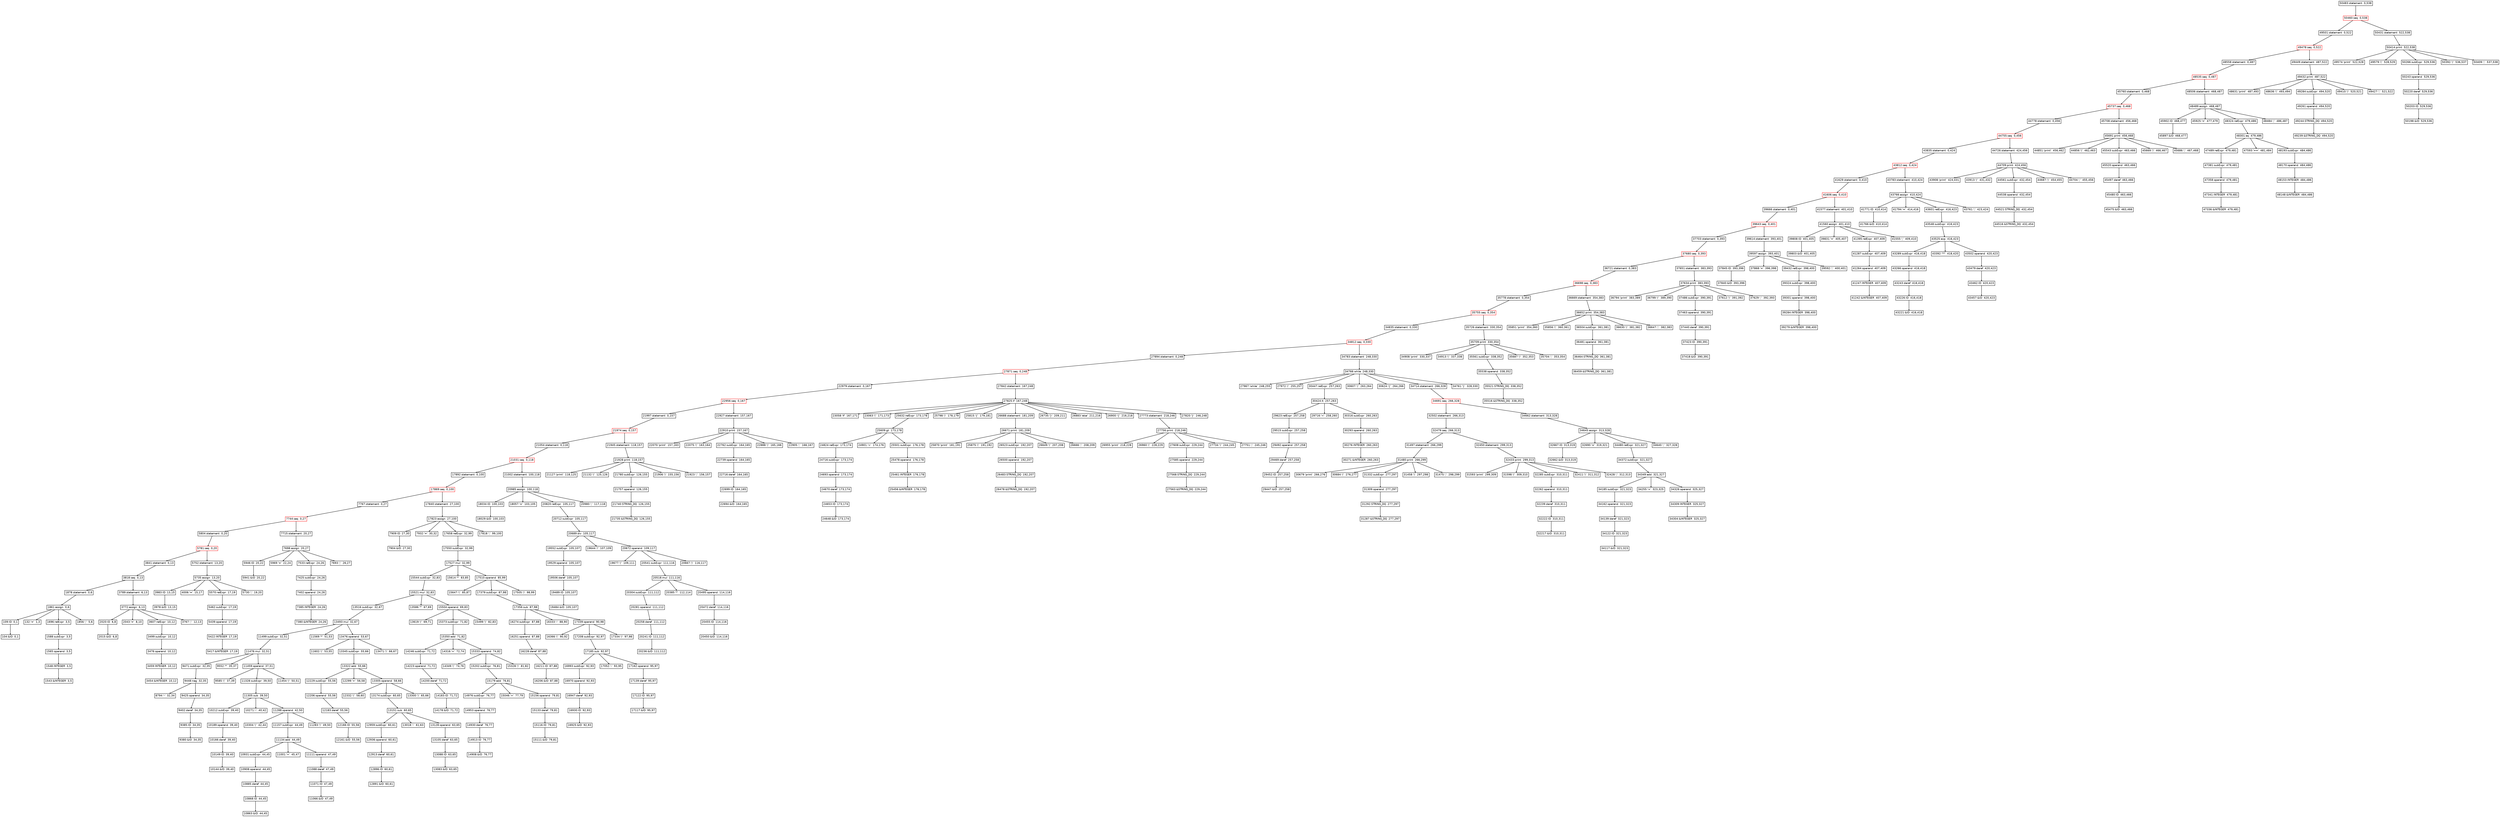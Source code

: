 digraph "Graph from GLL parser"{
graph[ordering=out]
node[fontname=Helvetica fontsize=9 shape=box height=0 width=0 margin=0.04]
edge[arrowsize=0.3]
"50483:statement  0,538"[]
"50483:statement  0,538"->"50460:seq  0,538" []
"50460:seq  0,538"[ color=red]
"50460:seq  0,538"->"49501:statement  0,522" []
"49501:statement  0,522"[]
"49501:statement  0,522"->"49478:seq  0,522" []
"49478:seq  0,522"[ color=red]
"49478:seq  0,522"->"48558:statement  0,487" []
"48558:statement  0,487"[]
"48558:statement  0,487"->"48535:seq  0,487" []
"48535:seq  0,487"[ color=red]
"48535:seq  0,487"->"45760:statement  0,468" []
"45760:statement  0,468"[]
"45760:statement  0,468"->"45737:seq  0,468" []
"45737:seq  0,468"[ color=red]
"45737:seq  0,468"->"44778:statement  0,456" []
"44778:statement  0,456"[]
"44778:statement  0,456"->"44755:seq  0,456" []
"44755:seq  0,456"[ color=red]
"44755:seq  0,456"->"43835:statement  0,424" []
"43835:statement  0,424"[]
"43835:statement  0,424"->"43812:seq  0,424" []
"43812:seq  0,424"[ color=red]
"43812:seq  0,424"->"41629:statement  0,410" []
"41629:statement  0,410"[]
"41629:statement  0,410"->"41606:seq  0,410" []
"41606:seq  0,410"[ color=red]
"41606:seq  0,410"->"39666:statement  0,401" []
"39666:statement  0,401"[]
"39666:statement  0,401"->"39643:seq  0,401" []
"39643:seq  0,401"[ color=red]
"39643:seq  0,401"->"37703:statement  0,393" []
"37703:statement  0,393"[]
"37703:statement  0,393"->"37680:seq  0,393" []
"37680:seq  0,393"[ color=red]
"37680:seq  0,393"->"36721:statement  0,383" []
"36721:statement  0,383"[]
"36721:statement  0,383"->"36698:seq  0,383" []
"36698:seq  0,383"[ color=red]
"36698:seq  0,383"->"35778:statement  0,354" []
"35778:statement  0,354"[]
"35778:statement  0,354"->"35755:seq  0,354" []
"35755:seq  0,354"[ color=red]
"35755:seq  0,354"->"34835:statement  0,330" []
"34835:statement  0,330"[]
"34835:statement  0,330"->"34812:seq  0,330" []
"34812:seq  0,330"[ color=red]
"34812:seq  0,330"->"27894:statement  0,248" []
"27894:statement  0,248"[]
"27894:statement  0,248"->"27871:seq  0,248" []
"27871:seq  0,248"[ color=red]
"27871:seq  0,248"->"22979:statement  0,167" []
"22979:statement  0,167"[]
"22979:statement  0,167"->"22956:seq  0,167" []
"22956:seq  0,167"[ color=red]
"22956:seq  0,167"->"21997:statement  0,157" []
"21997:statement  0,157"[]
"21997:statement  0,157"->"21974:seq  0,157" []
"21974:seq  0,157"[ color=red]
"21974:seq  0,157"->"21054:statement  0,118" []
"21054:statement  0,118"[]
"21054:statement  0,118"->"21031:seq  0,118" []
"21031:seq  0,118"[ color=red]
"21031:seq  0,118"->"17892:statement  0,100" []
"17892:statement  0,100"[]
"17892:statement  0,100"->"17869:seq  0,100" []
"17869:seq  0,100"[ color=red]
"17869:seq  0,100"->"7767:statement  0,27" []
"7767:statement  0,27"[]
"7767:statement  0,27"->"7744:seq  0,27" []
"7744:seq  0,27"[ color=red]
"7744:seq  0,27"->"5804:statement  0,20" []
"5804:statement  0,20"[]
"5804:statement  0,20"->"5781:seq  0,20" []
"5781:seq  0,20"[ color=red]
"5781:seq  0,20"->"3841:statement  0,13" []
"3841:statement  0,13"[]
"3841:statement  0,13"->"3818:seq  0,13" []
"3818:seq  0,13"[]
"3818:seq  0,13"->"1878:statement  0,6" []
"1878:statement  0,6"[]
"1878:statement  0,6"->"1861:assign  0,6" []
"1861:assign  0,6"[]
"1861:assign  0,6"->"109:ID  0,1" []
"109:ID  0,1"[]
"109:ID  0,1"->"104:&ID  0,1" []
"104:&ID  0,1"[]
"1861:assign  0,6"->"132:'='  1,3" []
"132:'='  1,3"[]
"1861:assign  0,6"->"1696:relExpr  3,5" []
"1696:relExpr  3,5"[]
"1696:relExpr  3,5"->"1588:subExpr  3,5" []
"1588:subExpr  3,5"[]
"1588:subExpr  3,5"->"1565:operand  3,5" []
"1565:operand  3,5"[]
"1565:operand  3,5"->"1548:INTEGER  3,5" []
"1548:INTEGER  3,5"[]
"1548:INTEGER  3,5"->"1543:&INTEGER  3,5" []
"1543:&INTEGER  3,5"[]
"1861:assign  0,6"->"1856:';'  5,6" []
"1856:';'  5,6"[]
"3818:seq  0,13"->"3789:statement  6,13" []
"3789:statement  6,13"[]
"3789:statement  6,13"->"3772:assign  6,13" []
"3772:assign  6,13"[]
"3772:assign  6,13"->"2020:ID  6,8" []
"2020:ID  6,8"[]
"2020:ID  6,8"->"2015:&ID  6,8" []
"2015:&ID  6,8"[]
"3772:assign  6,13"->"2043:'='  8,10" []
"2043:'='  8,10"[]
"3772:assign  6,13"->"3607:relExpr  10,12" []
"3607:relExpr  10,12"[]
"3607:relExpr  10,12"->"3499:subExpr  10,12" []
"3499:subExpr  10,12"[]
"3499:subExpr  10,12"->"3476:operand  10,12" []
"3476:operand  10,12"[]
"3476:operand  10,12"->"3459:INTEGER  10,12" []
"3459:INTEGER  10,12"[]
"3459:INTEGER  10,12"->"3454:&INTEGER  10,12" []
"3454:&INTEGER  10,12"[]
"3772:assign  6,13"->"3767:';'  12,13" []
"3767:';'  12,13"[]
"5781:seq  0,20"->"5752:statement  13,20" []
"5752:statement  13,20"[]
"5752:statement  13,20"->"5735:assign  13,20" []
"5735:assign  13,20"[]
"5735:assign  13,20"->"3983:ID  13,15" []
"3983:ID  13,15"[]
"3983:ID  13,15"->"3978:&ID  13,15" []
"3978:&ID  13,15"[]
"5735:assign  13,20"->"4006:'='  15,17" []
"4006:'='  15,17"[]
"5735:assign  13,20"->"5570:relExpr  17,19" []
"5570:relExpr  17,19"[]
"5570:relExpr  17,19"->"5462:subExpr  17,19" []
"5462:subExpr  17,19"[]
"5462:subExpr  17,19"->"5439:operand  17,19" []
"5439:operand  17,19"[]
"5439:operand  17,19"->"5422:INTEGER  17,19" []
"5422:INTEGER  17,19"[]
"5422:INTEGER  17,19"->"5417:&INTEGER  17,19" []
"5417:&INTEGER  17,19"[]
"5735:assign  13,20"->"5730:';'  19,20" []
"5730:';'  19,20"[]
"7744:seq  0,27"->"7715:statement  20,27" []
"7715:statement  20,27"[]
"7715:statement  20,27"->"7698:assign  20,27" []
"7698:assign  20,27"[]
"7698:assign  20,27"->"5946:ID  20,22" []
"5946:ID  20,22"[]
"5946:ID  20,22"->"5941:&ID  20,22" []
"5941:&ID  20,22"[]
"7698:assign  20,27"->"5969:'='  22,24" []
"5969:'='  22,24"[]
"7698:assign  20,27"->"7533:relExpr  24,26" []
"7533:relExpr  24,26"[]
"7533:relExpr  24,26"->"7425:subExpr  24,26" []
"7425:subExpr  24,26"[]
"7425:subExpr  24,26"->"7402:operand  24,26" []
"7402:operand  24,26"[]
"7402:operand  24,26"->"7385:INTEGER  24,26" []
"7385:INTEGER  24,26"[]
"7385:INTEGER  24,26"->"7380:&INTEGER  24,26" []
"7380:&INTEGER  24,26"[]
"7698:assign  20,27"->"7693:';'  26,27" []
"7693:';'  26,27"[]
"17869:seq  0,100"->"17840:statement  27,100" []
"17840:statement  27,100"[]
"17840:statement  27,100"->"17823:assign  27,100" []
"17823:assign  27,100"[]
"17823:assign  27,100"->"7909:ID  27,30" []
"7909:ID  27,30"[]
"7909:ID  27,30"->"7904:&ID  27,30" []
"7904:&ID  27,30"[]
"17823:assign  27,100"->"7932:'='  30,32" []
"7932:'='  30,32"[]
"17823:assign  27,100"->"17658:relExpr  32,99" []
"17658:relExpr  32,99"[]
"17658:relExpr  32,99"->"17550:subExpr  32,99" []
"17550:subExpr  32,99"[]
"17550:subExpr  32,99"->"17527:mul  32,99" []
"17527:mul  32,99"[]
"17527:mul  32,99"->"15544:subExpr  32,83" []
"15544:subExpr  32,83"[]
"15544:subExpr  32,83"->"15521:mul  32,83" []
"15521:mul  32,83"[]
"15521:mul  32,83"->"13516:subExpr  32,67" []
"13516:subExpr  32,67"[]
"13516:subExpr  32,67"->"13493:mul  32,67" []
"13493:mul  32,67"[]
"13493:mul  32,67"->"11499:subExpr  32,51" []
"11499:subExpr  32,51"[]
"11499:subExpr  32,51"->"11476:mul  32,51" []
"11476:mul  32,51"[]
"11476:mul  32,51"->"9471:subExpr  32,35" []
"9471:subExpr  32,35"[]
"9471:subExpr  32,35"->"9448:neg  32,35" []
"9448:neg  32,35"[]
"9448:neg  32,35"->"8794:'-'  32,34" []
"8794:'-'  32,34"[]
"9448:neg  32,35"->"9425:operand  34,35" []
"9425:operand  34,35"[]
"9425:operand  34,35"->"9402:deref  34,35" []
"9402:deref  34,35"[]
"9402:deref  34,35"->"9385:ID  34,35" []
"9385:ID  34,35"[]
"9385:ID  34,35"->"9380:&ID  34,35" []
"9380:&ID  34,35"[]
"11476:mul  32,51"->"9552:'*'  35,37" []
"9552:'*'  35,37"[]
"11476:mul  32,51"->"11459:operand  37,51" []
"11459:operand  37,51"[]
"11459:operand  37,51"->"9585:'('  37,39" []
"9585:'('  37,39"[]
"11459:operand  37,51"->"11328:subExpr  39,50" []
"11328:subExpr  39,50"[]
"11328:subExpr  39,50"->"11305:sub  39,50" []
"11305:sub  39,50"[]
"11305:sub  39,50"->"10212:subExpr  39,40" []
"10212:subExpr  39,40"[]
"10212:subExpr  39,40"->"10189:operand  39,40" []
"10189:operand  39,40"[]
"10189:operand  39,40"->"10166:deref  39,40" []
"10166:deref  39,40"[]
"10166:deref  39,40"->"10149:ID  39,40" []
"10149:ID  39,40"[]
"10149:ID  39,40"->"10144:&ID  39,40" []
"10144:&ID  39,40"[]
"11305:sub  39,50"->"10271:'-'  40,42" []
"10271:'-'  40,42"[]
"11305:sub  39,50"->"11288:operand  42,50" []
"11288:operand  42,50"[]
"11288:operand  42,50"->"10304:'('  42,44" []
"10304:'('  42,44"[]
"11288:operand  42,50"->"11157:subExpr  44,49" []
"11157:subExpr  44,49"[]
"11157:subExpr  44,49"->"11134:add  44,49" []
"11134:add  44,49"[]
"11134:add  44,49"->"10931:subExpr  44,45" []
"10931:subExpr  44,45"[]
"10931:subExpr  44,45"->"10908:operand  44,45" []
"10908:operand  44,45"[]
"10908:operand  44,45"->"10885:deref  44,45" []
"10885:deref  44,45"[]
"10885:deref  44,45"->"10868:ID  44,45" []
"10868:ID  44,45"[]
"10868:ID  44,45"->"10863:&ID  44,45" []
"10863:&ID  44,45"[]
"11134:add  44,49"->"11001:'+'  45,47" []
"11001:'+'  45,47"[]
"11134:add  44,49"->"11111:operand  47,49" []
"11111:operand  47,49"[]
"11111:operand  47,49"->"11088:deref  47,49" []
"11088:deref  47,49"[]
"11088:deref  47,49"->"11071:ID  47,49" []
"11071:ID  47,49"[]
"11071:ID  47,49"->"11066:&ID  47,49" []
"11066:&ID  47,49"[]
"11288:operand  42,50"->"11283:')'  49,50" []
"11283:')'  49,50"[]
"11459:operand  37,51"->"11454:')'  50,51" []
"11454:')'  50,51"[]
"13493:mul  32,67"->"11569:'*'  51,53" []
"11569:'*'  51,53"[]
"13493:mul  32,67"->"13476:operand  53,67" []
"13476:operand  53,67"[]
"13476:operand  53,67"->"11602:'('  53,55" []
"11602:'('  53,55"[]
"13476:operand  53,67"->"13345:subExpr  55,66" []
"13345:subExpr  55,66"[]
"13345:subExpr  55,66"->"13322:add  55,66" []
"13322:add  55,66"[]
"13322:add  55,66"->"12229:subExpr  55,56" []
"12229:subExpr  55,56"[]
"12229:subExpr  55,56"->"12206:operand  55,56" []
"12206:operand  55,56"[]
"12206:operand  55,56"->"12183:deref  55,56" []
"12183:deref  55,56"[]
"12183:deref  55,56"->"12166:ID  55,56" []
"12166:ID  55,56"[]
"12166:ID  55,56"->"12161:&ID  55,56" []
"12161:&ID  55,56"[]
"13322:add  55,66"->"12299:'+'  56,58" []
"12299:'+'  56,58"[]
"13322:add  55,66"->"13305:operand  58,66" []
"13305:operand  58,66"[]
"13305:operand  58,66"->"12332:'('  58,60" []
"12332:'('  58,60"[]
"13305:operand  58,66"->"13174:subExpr  60,65" []
"13174:subExpr  60,65"[]
"13174:subExpr  60,65"->"13151:sub  60,65" []
"13151:sub  60,65"[]
"13151:sub  60,65"->"12959:subExpr  60,61" []
"12959:subExpr  60,61"[]
"12959:subExpr  60,61"->"12936:operand  60,61" []
"12936:operand  60,61"[]
"12936:operand  60,61"->"12913:deref  60,61" []
"12913:deref  60,61"[]
"12913:deref  60,61"->"12896:ID  60,61" []
"12896:ID  60,61"[]
"12896:ID  60,61"->"12891:&ID  60,61" []
"12891:&ID  60,61"[]
"13151:sub  60,65"->"13018:'-'  61,63" []
"13018:'-'  61,63"[]
"13151:sub  60,65"->"13128:operand  63,65" []
"13128:operand  63,65"[]
"13128:operand  63,65"->"13105:deref  63,65" []
"13105:deref  63,65"[]
"13105:deref  63,65"->"13088:ID  63,65" []
"13088:ID  63,65"[]
"13088:ID  63,65"->"13083:&ID  63,65" []
"13083:&ID  63,65"[]
"13305:operand  58,66"->"13300:')'  65,66" []
"13300:')'  65,66"[]
"13476:operand  53,67"->"13471:')'  66,67" []
"13471:')'  66,67"[]
"15521:mul  32,83"->"13586:'*'  67,69" []
"13586:'*'  67,69"[]
"15521:mul  32,83"->"15504:operand  69,83" []
"15504:operand  69,83"[]
"15504:operand  69,83"->"13619:'('  69,71" []
"13619:'('  69,71"[]
"15504:operand  69,83"->"15373:subExpr  71,82" []
"15373:subExpr  71,82"[]
"15373:subExpr  71,82"->"15350:add  71,82" []
"15350:add  71,82"[]
"15350:add  71,82"->"14246:subExpr  71,72" []
"14246:subExpr  71,72"[]
"14246:subExpr  71,72"->"14223:operand  71,72" []
"14223:operand  71,72"[]
"14223:operand  71,72"->"14200:deref  71,72" []
"14200:deref  71,72"[]
"14200:deref  71,72"->"14183:ID  71,72" []
"14183:ID  71,72"[]
"14183:ID  71,72"->"14178:&ID  71,72" []
"14178:&ID  71,72"[]
"15350:add  71,82"->"14316:'+'  72,74" []
"14316:'+'  72,74"[]
"15350:add  71,82"->"15333:operand  74,82" []
"15333:operand  74,82"[]
"15333:operand  74,82"->"14349:'('  74,76" []
"14349:'('  74,76"[]
"15333:operand  74,82"->"15202:subExpr  76,81" []
"15202:subExpr  76,81"[]
"15202:subExpr  76,81"->"15179:add  76,81" []
"15179:add  76,81"[]
"15179:add  76,81"->"14976:subExpr  76,77" []
"14976:subExpr  76,77"[]
"14976:subExpr  76,77"->"14953:operand  76,77" []
"14953:operand  76,77"[]
"14953:operand  76,77"->"14930:deref  76,77" []
"14930:deref  76,77"[]
"14930:deref  76,77"->"14913:ID  76,77" []
"14913:ID  76,77"[]
"14913:ID  76,77"->"14908:&ID  76,77" []
"14908:&ID  76,77"[]
"15179:add  76,81"->"15046:'+'  77,79" []
"15046:'+'  77,79"[]
"15179:add  76,81"->"15156:operand  79,81" []
"15156:operand  79,81"[]
"15156:operand  79,81"->"15133:deref  79,81" []
"15133:deref  79,81"[]
"15133:deref  79,81"->"15116:ID  79,81" []
"15116:ID  79,81"[]
"15116:ID  79,81"->"15111:&ID  79,81" []
"15111:&ID  79,81"[]
"15333:operand  74,82"->"15328:')'  81,82" []
"15328:')'  81,82"[]
"15504:operand  69,83"->"15499:')'  82,83" []
"15499:')'  82,83"[]
"17527:mul  32,99"->"15614:'*'  83,85" []
"15614:'*'  83,85"[]
"17527:mul  32,99"->"17510:operand  85,99" []
"17510:operand  85,99"[]
"17510:operand  85,99"->"15647:'('  85,87" []
"15647:'('  85,87"[]
"17510:operand  85,99"->"17379:subExpr  87,98" []
"17379:subExpr  87,98"[]
"17379:subExpr  87,98"->"17356:sub  87,98" []
"17356:sub  87,98"[]
"17356:sub  87,98"->"16274:subExpr  87,88" []
"16274:subExpr  87,88"[]
"16274:subExpr  87,88"->"16251:operand  87,88" []
"16251:operand  87,88"[]
"16251:operand  87,88"->"16228:deref  87,88" []
"16228:deref  87,88"[]
"16228:deref  87,88"->"16211:ID  87,88" []
"16211:ID  87,88"[]
"16211:ID  87,88"->"16206:&ID  87,88" []
"16206:&ID  87,88"[]
"17356:sub  87,98"->"16333:'-'  88,90" []
"16333:'-'  88,90"[]
"17356:sub  87,98"->"17339:operand  90,98" []
"17339:operand  90,98"[]
"17339:operand  90,98"->"16366:'('  90,92" []
"16366:'('  90,92"[]
"17339:operand  90,98"->"17208:subExpr  92,97" []
"17208:subExpr  92,97"[]
"17208:subExpr  92,97"->"17185:sub  92,97" []
"17185:sub  92,97"[]
"17185:sub  92,97"->"16993:subExpr  92,93" []
"16993:subExpr  92,93"[]
"16993:subExpr  92,93"->"16970:operand  92,93" []
"16970:operand  92,93"[]
"16970:operand  92,93"->"16947:deref  92,93" []
"16947:deref  92,93"[]
"16947:deref  92,93"->"16930:ID  92,93" []
"16930:ID  92,93"[]
"16930:ID  92,93"->"16925:&ID  92,93" []
"16925:&ID  92,93"[]
"17185:sub  92,97"->"17052:'-'  93,95" []
"17052:'-'  93,95"[]
"17185:sub  92,97"->"17162:operand  95,97" []
"17162:operand  95,97"[]
"17162:operand  95,97"->"17139:deref  95,97" []
"17139:deref  95,97"[]
"17139:deref  95,97"->"17122:ID  95,97" []
"17122:ID  95,97"[]
"17122:ID  95,97"->"17117:&ID  95,97" []
"17117:&ID  95,97"[]
"17339:operand  90,98"->"17334:')'  97,98" []
"17334:')'  97,98"[]
"17510:operand  85,99"->"17505:')'  98,99" []
"17505:')'  98,99"[]
"17823:assign  27,100"->"17818:';'  99,100" []
"17818:';'  99,100"[]
"21031:seq  0,118"->"21002:statement  100,118" []
"21002:statement  100,118"[]
"21002:statement  100,118"->"20985:assign  100,118" []
"20985:assign  100,118"[]
"20985:assign  100,118"->"18034:ID  100,103" []
"18034:ID  100,103"[]
"18034:ID  100,103"->"18029:&ID  100,103" []
"18029:&ID  100,103"[]
"20985:assign  100,118"->"18057:'='  103,105" []
"18057:'='  103,105"[]
"20985:assign  100,118"->"20820:relExpr  105,117" []
"20820:relExpr  105,117"[]
"20820:relExpr  105,117"->"20712:subExpr  105,117" []
"20712:subExpr  105,117"[]
"20712:subExpr  105,117"->"20689:div  105,117" []
"20689:div  105,117"[]
"20689:div  105,117"->"19552:subExpr  105,107" []
"19552:subExpr  105,107"[]
"19552:subExpr  105,107"->"19529:operand  105,107" []
"19529:operand  105,107"[]
"19529:operand  105,107"->"19506:deref  105,107" []
"19506:deref  105,107"[]
"19506:deref  105,107"->"19489:ID  105,107" []
"19489:ID  105,107"[]
"19489:ID  105,107"->"19484:&ID  105,107" []
"19484:&ID  105,107"[]
"20689:div  105,117"->"19644:'/'  107,109" []
"19644:'/'  107,109"[]
"20689:div  105,117"->"20672:operand  109,117" []
"20672:operand  109,117"[]
"20672:operand  109,117"->"19677:'('  109,111" []
"19677:'('  109,111"[]
"20672:operand  109,117"->"20541:subExpr  111,116" []
"20541:subExpr  111,116"[]
"20541:subExpr  111,116"->"20518:mul  111,116" []
"20518:mul  111,116"[]
"20518:mul  111,116"->"20304:subExpr  111,112" []
"20304:subExpr  111,112"[]
"20304:subExpr  111,112"->"20281:operand  111,112" []
"20281:operand  111,112"[]
"20281:operand  111,112"->"20258:deref  111,112" []
"20258:deref  111,112"[]
"20258:deref  111,112"->"20241:ID  111,112" []
"20241:ID  111,112"[]
"20241:ID  111,112"->"20236:&ID  111,112" []
"20236:&ID  111,112"[]
"20518:mul  111,116"->"20385:'*'  112,114" []
"20385:'*'  112,114"[]
"20518:mul  111,116"->"20495:operand  114,116" []
"20495:operand  114,116"[]
"20495:operand  114,116"->"20472:deref  114,116" []
"20472:deref  114,116"[]
"20472:deref  114,116"->"20455:ID  114,116" []
"20455:ID  114,116"[]
"20455:ID  114,116"->"20450:&ID  114,116" []
"20450:&ID  114,116"[]
"20672:operand  109,117"->"20667:')'  116,117" []
"20667:')'  116,117"[]
"20985:assign  100,118"->"20980:';'  117,118" []
"20980:';'  117,118"[]
"21974:seq  0,157"->"21945:statement  118,157" []
"21945:statement  118,157"[]
"21945:statement  118,157"->"21928:print  118,157" []
"21928:print  118,157"[]
"21928:print  118,157"->"21127:'print'  118,125" []
"21127:'print'  118,125"[]
"21928:print  118,157"->"21132:'('  125,126" []
"21132:'('  125,126"[]
"21928:print  118,157"->"21780:subExpr  126,155" []
"21780:subExpr  126,155"[]
"21780:subExpr  126,155"->"21757:operand  126,155" []
"21757:operand  126,155"[]
"21757:operand  126,155"->"21740:STRING_DQ  126,155" []
"21740:STRING_DQ  126,155"[]
"21740:STRING_DQ  126,155"->"21735:&STRING_DQ  126,155" []
"21735:&STRING_DQ  126,155"[]
"21928:print  118,157"->"21906:')'  155,156" []
"21906:')'  155,156"[]
"21928:print  118,157"->"21923:';'  156,157" []
"21923:';'  156,157"[]
"22956:seq  0,167"->"22927:statement  157,167" []
"22927:statement  157,167"[]
"22927:statement  157,167"->"22910:print  157,167" []
"22910:print  157,167"[]
"22910:print  157,167"->"22070:'print'  157,163" []
"22070:'print'  157,163"[]
"22910:print  157,167"->"22075:'('  163,164" []
"22075:'('  163,164"[]
"22910:print  157,167"->"22762:subExpr  164,165" []
"22762:subExpr  164,165"[]
"22762:subExpr  164,165"->"22739:operand  164,165" []
"22739:operand  164,165"[]
"22739:operand  164,165"->"22716:deref  164,165" []
"22716:deref  164,165"[]
"22716:deref  164,165"->"22699:ID  164,165" []
"22699:ID  164,165"[]
"22699:ID  164,165"->"22694:&ID  164,165" []
"22694:&ID  164,165"[]
"22910:print  157,167"->"22888:')'  165,166" []
"22888:')'  165,166"[]
"22910:print  157,167"->"22905:';'  166,167" []
"22905:';'  166,167"[]
"27871:seq  0,248"->"27842:statement  167,248" []
"27842:statement  167,248"[]
"27842:statement  167,248"->"27825:if  167,248" []
"27825:if  167,248"[]
"27825:if  167,248"->"23058:'if'  167,171" []
"23058:'if'  167,171"[]
"27825:if  167,248"->"23063:'('  171,173" []
"23063:'('  171,173"[]
"27825:if  167,248"->"25632:relExpr  173,178" []
"25632:relExpr  173,178"[]
"25632:relExpr  173,178"->"25609:gt  173,178" []
"25609:gt  173,178"[]
"25609:gt  173,178"->"24824:relExpr  173,174" []
"24824:relExpr  173,174"[]
"24824:relExpr  173,174"->"24716:subExpr  173,174" []
"24716:subExpr  173,174"[]
"24716:subExpr  173,174"->"24693:operand  173,174" []
"24693:operand  173,174"[]
"24693:operand  173,174"->"24670:deref  173,174" []
"24670:deref  173,174"[]
"24670:deref  173,174"->"24653:ID  173,174" []
"24653:ID  173,174"[]
"24653:ID  173,174"->"24648:&ID  173,174" []
"24648:&ID  173,174"[]
"25609:gt  173,178"->"24901:'>'  174,176" []
"24901:'>'  174,176"[]
"25609:gt  173,178"->"25501:subExpr  176,178" []
"25501:subExpr  176,178"[]
"25501:subExpr  176,178"->"25478:operand  176,178" []
"25478:operand  176,178"[]
"25478:operand  176,178"->"25461:INTEGER  176,178" []
"25461:INTEGER  176,178"[]
"25461:INTEGER  176,178"->"25456:&INTEGER  176,178" []
"25456:&INTEGER  176,178"[]
"27825:if  167,248"->"25798:')'  178,179" []
"25798:')'  178,179"[]
"27825:if  167,248"->"25815:'{'  179,181" []
"25815:'{'  179,181"[]
"27825:if  167,248"->"26688:statement  181,209" []
"26688:statement  181,209"[]
"26688:statement  181,209"->"26671:print  181,209" []
"26671:print  181,209"[]
"26671:print  181,209"->"25870:'print'  181,191" []
"25870:'print'  181,191"[]
"26671:print  181,209"->"25875:'('  191,192" []
"25875:'('  191,192"[]
"26671:print  181,209"->"26523:subExpr  192,207" []
"26523:subExpr  192,207"[]
"26523:subExpr  192,207"->"26500:operand  192,207" []
"26500:operand  192,207"[]
"26500:operand  192,207"->"26483:STRING_DQ  192,207" []
"26483:STRING_DQ  192,207"[]
"26483:STRING_DQ  192,207"->"26478:&STRING_DQ  192,207" []
"26478:&STRING_DQ  192,207"[]
"26671:print  181,209"->"26649:')'  207,208" []
"26649:')'  207,208"[]
"26671:print  181,209"->"26666:';'  208,209" []
"26666:';'  208,209"[]
"27825:if  167,248"->"26735:'}'  209,211" []
"26735:'}'  209,211"[]
"27825:if  167,248"->"26883:'else'  211,216" []
"26883:'else'  211,216"[]
"27825:if  167,248"->"26900:'{'  216,218" []
"26900:'{'  216,218"[]
"27825:if  167,248"->"27773:statement  218,246" []
"27773:statement  218,246"[]
"27773:statement  218,246"->"27756:print  218,246" []
"27756:print  218,246"[]
"27756:print  218,246"->"26955:'print'  218,228" []
"26955:'print'  218,228"[]
"27756:print  218,246"->"26960:'('  228,229" []
"26960:'('  228,229"[]
"27756:print  218,246"->"27608:subExpr  229,244" []
"27608:subExpr  229,244"[]
"27608:subExpr  229,244"->"27585:operand  229,244" []
"27585:operand  229,244"[]
"27585:operand  229,244"->"27568:STRING_DQ  229,244" []
"27568:STRING_DQ  229,244"[]
"27568:STRING_DQ  229,244"->"27563:&STRING_DQ  229,244" []
"27563:&STRING_DQ  229,244"[]
"27756:print  218,246"->"27734:')'  244,245" []
"27734:')'  244,245"[]
"27756:print  218,246"->"27751:';'  245,246" []
"27751:';'  245,246"[]
"27825:if  167,248"->"27820:'}'  246,248" []
"27820:'}'  246,248"[]
"34812:seq  0,330"->"34783:statement  248,330" []
"34783:statement  248,330"[]
"34783:statement  248,330"->"34766:while  248,330" []
"34766:while  248,330"[]
"34766:while  248,330"->"27967:'while'  248,255" []
"27967:'while'  248,255"[]
"34766:while  248,330"->"27972:'('  255,257" []
"27972:'('  255,257"[]
"34766:while  248,330"->"30447:relExpr  257,263" []
"30447:relExpr  257,263"[]
"30447:relExpr  257,263"->"30424:lt  257,263" []
"30424:lt  257,263"[]
"30424:lt  257,263"->"29623:relExpr  257,258" []
"29623:relExpr  257,258"[]
"29623:relExpr  257,258"->"29515:subExpr  257,258" []
"29515:subExpr  257,258"[]
"29515:subExpr  257,258"->"29492:operand  257,258" []
"29492:operand  257,258"[]
"29492:operand  257,258"->"29469:deref  257,258" []
"29469:deref  257,258"[]
"29469:deref  257,258"->"29452:ID  257,258" []
"29452:ID  257,258"[]
"29452:ID  257,258"->"29447:&ID  257,258" []
"29447:&ID  257,258"[]
"30424:lt  257,263"->"29716:'<'  258,260" []
"29716:'<'  258,260"[]
"30424:lt  257,263"->"30316:subExpr  260,263" []
"30316:subExpr  260,263"[]
"30316:subExpr  260,263"->"30293:operand  260,263" []
"30293:operand  260,263"[]
"30293:operand  260,263"->"30276:INTEGER  260,263" []
"30276:INTEGER  260,263"[]
"30276:INTEGER  260,263"->"30271:&INTEGER  260,263" []
"30271:&INTEGER  260,263"[]
"34766:while  248,330"->"30607:')'  263,264" []
"30607:')'  263,264"[]
"34766:while  248,330"->"30624:'{'  264,266" []
"30624:'{'  264,266"[]
"34766:while  248,330"->"34714:statement  266,328" []
"34714:statement  266,328"[]
"34714:statement  266,328"->"34691:seq  266,328" []
"34691:seq  266,328"[ color=red]
"34691:seq  266,328"->"32502:statement  266,313" []
"32502:statement  266,313"[]
"32502:statement  266,313"->"32479:seq  266,313" []
"32479:seq  266,313"[]
"32479:seq  266,313"->"31497:statement  266,299" []
"31497:statement  266,299"[]
"31497:statement  266,299"->"31480:print  266,299" []
"31480:print  266,299"[]
"31480:print  266,299"->"30679:'print'  266,276" []
"30679:'print'  266,276"[]
"31480:print  266,299"->"30684:'('  276,277" []
"30684:'('  276,277"[]
"31480:print  266,299"->"31332:subExpr  277,297" []
"31332:subExpr  277,297"[]
"31332:subExpr  277,297"->"31309:operand  277,297" []
"31309:operand  277,297"[]
"31309:operand  277,297"->"31292:STRING_DQ  277,297" []
"31292:STRING_DQ  277,297"[]
"31292:STRING_DQ  277,297"->"31287:&STRING_DQ  277,297" []
"31287:&STRING_DQ  277,297"[]
"31480:print  266,299"->"31458:')'  297,298" []
"31458:')'  297,298"[]
"31480:print  266,299"->"31475:';'  298,299" []
"31475:';'  298,299"[]
"32479:seq  266,313"->"32450:statement  299,313" []
"32450:statement  299,313"[]
"32450:statement  299,313"->"32433:print  299,313" []
"32433:print  299,313"[]
"32433:print  299,313"->"31593:'print'  299,309" []
"31593:'print'  299,309"[]
"32433:print  299,313"->"31598:'('  309,310" []
"31598:'('  309,310"[]
"32433:print  299,313"->"32285:subExpr  310,311" []
"32285:subExpr  310,311"[]
"32285:subExpr  310,311"->"32262:operand  310,311" []
"32262:operand  310,311"[]
"32262:operand  310,311"->"32239:deref  310,311" []
"32239:deref  310,311"[]
"32239:deref  310,311"->"32222:ID  310,311" []
"32222:ID  310,311"[]
"32222:ID  310,311"->"32217:&ID  310,311" []
"32217:&ID  310,311"[]
"32433:print  299,313"->"32411:')'  311,312" []
"32411:')'  311,312"[]
"32433:print  299,313"->"32428:';'  312,313" []
"32428:';'  312,313"[]
"34691:seq  266,328"->"34662:statement  313,328" []
"34662:statement  313,328"[]
"34662:statement  313,328"->"34645:assign  313,328" []
"34645:assign  313,328"[]
"34645:assign  313,328"->"32667:ID  313,319" []
"32667:ID  313,319"[]
"32667:ID  313,319"->"32662:&ID  313,319" []
"32662:&ID  313,319"[]
"34645:assign  313,328"->"32690:'='  319,321" []
"32690:'='  319,321"[]
"34645:assign  313,328"->"34480:relExpr  321,327" []
"34480:relExpr  321,327"[]
"34480:relExpr  321,327"->"34372:subExpr  321,327" []
"34372:subExpr  321,327"[]
"34372:subExpr  321,327"->"34349:add  321,327" []
"34349:add  321,327"[]
"34349:add  321,327"->"34185:subExpr  321,323" []
"34185:subExpr  321,323"[]
"34185:subExpr  321,323"->"34162:operand  321,323" []
"34162:operand  321,323"[]
"34162:operand  321,323"->"34139:deref  321,323" []
"34139:deref  321,323"[]
"34139:deref  321,323"->"34122:ID  321,323" []
"34122:ID  321,323"[]
"34122:ID  321,323"->"34117:&ID  321,323" []
"34117:&ID  321,323"[]
"34349:add  321,327"->"34255:'+'  323,325" []
"34255:'+'  323,325"[]
"34349:add  321,327"->"34326:operand  325,327" []
"34326:operand  325,327"[]
"34326:operand  325,327"->"34309:INTEGER  325,327" []
"34309:INTEGER  325,327"[]
"34309:INTEGER  325,327"->"34304:&INTEGER  325,327" []
"34304:&INTEGER  325,327"[]
"34645:assign  313,328"->"34640:';'  327,328" []
"34640:';'  327,328"[]
"34766:while  248,330"->"34761:'}'  328,330" []
"34761:'}'  328,330"[]
"35755:seq  0,354"->"35726:statement  330,354" []
"35726:statement  330,354"[]
"35726:statement  330,354"->"35709:print  330,354" []
"35709:print  330,354"[]
"35709:print  330,354"->"34908:'print'  330,337" []
"34908:'print'  330,337"[]
"35709:print  330,354"->"34913:'('  337,338" []
"34913:'('  337,338"[]
"35709:print  330,354"->"35561:subExpr  338,352" []
"35561:subExpr  338,352"[]
"35561:subExpr  338,352"->"35538:operand  338,352" []
"35538:operand  338,352"[]
"35538:operand  338,352"->"35521:STRING_DQ  338,352" []
"35521:STRING_DQ  338,352"[]
"35521:STRING_DQ  338,352"->"35516:&STRING_DQ  338,352" []
"35516:&STRING_DQ  338,352"[]
"35709:print  330,354"->"35687:')'  352,353" []
"35687:')'  352,353"[]
"35709:print  330,354"->"35704:';'  353,354" []
"35704:';'  353,354"[]
"36698:seq  0,383"->"36669:statement  354,383" []
"36669:statement  354,383"[]
"36669:statement  354,383"->"36652:print  354,383" []
"36652:print  354,383"[]
"36652:print  354,383"->"35851:'print'  354,360" []
"35851:'print'  354,360"[]
"36652:print  354,383"->"35856:'('  360,361" []
"35856:'('  360,361"[]
"36652:print  354,383"->"36504:subExpr  361,381" []
"36504:subExpr  361,381"[]
"36504:subExpr  361,381"->"36481:operand  361,381" []
"36481:operand  361,381"[]
"36481:operand  361,381"->"36464:STRING_DQ  361,381" []
"36464:STRING_DQ  361,381"[]
"36464:STRING_DQ  361,381"->"36459:&STRING_DQ  361,381" []
"36459:&STRING_DQ  361,381"[]
"36652:print  354,383"->"36630:')'  381,382" []
"36630:')'  381,382"[]
"36652:print  354,383"->"36647:';'  382,383" []
"36647:';'  382,383"[]
"37680:seq  0,393"->"37651:statement  383,393" []
"37651:statement  383,393"[]
"37651:statement  383,393"->"37634:print  383,393" []
"37634:print  383,393"[]
"37634:print  383,393"->"36794:'print'  383,389" []
"36794:'print'  383,389"[]
"37634:print  383,393"->"36799:'('  389,390" []
"36799:'('  389,390"[]
"37634:print  383,393"->"37486:subExpr  390,391" []
"37486:subExpr  390,391"[]
"37486:subExpr  390,391"->"37463:operand  390,391" []
"37463:operand  390,391"[]
"37463:operand  390,391"->"37440:deref  390,391" []
"37440:deref  390,391"[]
"37440:deref  390,391"->"37423:ID  390,391" []
"37423:ID  390,391"[]
"37423:ID  390,391"->"37418:&ID  390,391" []
"37418:&ID  390,391"[]
"37634:print  383,393"->"37612:')'  391,392" []
"37612:')'  391,392"[]
"37634:print  383,393"->"37629:';'  392,393" []
"37629:';'  392,393"[]
"39643:seq  0,401"->"39614:statement  393,401" []
"39614:statement  393,401"[]
"39614:statement  393,401"->"39597:assign  393,401" []
"39597:assign  393,401"[]
"39597:assign  393,401"->"37845:ID  393,396" []
"37845:ID  393,396"[]
"37845:ID  393,396"->"37840:&ID  393,396" []
"37840:&ID  393,396"[]
"39597:assign  393,401"->"37868:'='  396,398" []
"37868:'='  396,398"[]
"39597:assign  393,401"->"39432:relExpr  398,400" []
"39432:relExpr  398,400"[]
"39432:relExpr  398,400"->"39324:subExpr  398,400" []
"39324:subExpr  398,400"[]
"39324:subExpr  398,400"->"39301:operand  398,400" []
"39301:operand  398,400"[]
"39301:operand  398,400"->"39284:INTEGER  398,400" []
"39284:INTEGER  398,400"[]
"39284:INTEGER  398,400"->"39279:&INTEGER  398,400" []
"39279:&INTEGER  398,400"[]
"39597:assign  393,401"->"39592:';'  400,401" []
"39592:';'  400,401"[]
"41606:seq  0,410"->"41577:statement  401,410" []
"41577:statement  401,410"[]
"41577:statement  401,410"->"41560:assign  401,410" []
"41560:assign  401,410"[]
"41560:assign  401,410"->"39808:ID  401,405" []
"39808:ID  401,405"[]
"39808:ID  401,405"->"39803:&ID  401,405" []
"39803:&ID  401,405"[]
"41560:assign  401,410"->"39831:'='  405,407" []
"39831:'='  405,407"[]
"41560:assign  401,410"->"41395:relExpr  407,409" []
"41395:relExpr  407,409"[]
"41395:relExpr  407,409"->"41287:subExpr  407,409" []
"41287:subExpr  407,409"[]
"41287:subExpr  407,409"->"41264:operand  407,409" []
"41264:operand  407,409"[]
"41264:operand  407,409"->"41247:INTEGER  407,409" []
"41247:INTEGER  407,409"[]
"41247:INTEGER  407,409"->"41242:&INTEGER  407,409" []
"41242:&INTEGER  407,409"[]
"41560:assign  401,410"->"41555:';'  409,410" []
"41555:';'  409,410"[]
"43812:seq  0,424"->"43783:statement  410,424" []
"43783:statement  410,424"[]
"43783:statement  410,424"->"43766:assign  410,424" []
"43766:assign  410,424"[]
"43766:assign  410,424"->"41771:ID  410,414" []
"41771:ID  410,414"[]
"41771:ID  410,414"->"41766:&ID  410,414" []
"41766:&ID  410,414"[]
"43766:assign  410,424"->"41794:'='  414,416" []
"41794:'='  414,416"[]
"43766:assign  410,424"->"43601:relExpr  416,423" []
"43601:relExpr  416,423"[]
"43601:relExpr  416,423"->"43548:subExpr  416,423" []
"43548:subExpr  416,423"[]
"43548:subExpr  416,423"->"43525:exp  416,423" []
"43525:exp  416,423"[]
"43525:exp  416,423"->"43289:subExpr  416,418" []
"43289:subExpr  416,418"[]
"43289:subExpr  416,418"->"43266:operand  416,418" []
"43266:operand  416,418"[]
"43266:operand  416,418"->"43243:deref  416,418" []
"43243:deref  416,418"[]
"43243:deref  416,418"->"43226:ID  416,418" []
"43226:ID  416,418"[]
"43226:ID  416,418"->"43221:&ID  416,418" []
"43221:&ID  416,418"[]
"43525:exp  416,423"->"43392:'**'  418,420" []
"43392:'**'  418,420"[]
"43525:exp  416,423"->"43502:operand  420,423" []
"43502:operand  420,423"[]
"43502:operand  420,423"->"43479:deref  420,423" []
"43479:deref  420,423"[]
"43479:deref  420,423"->"43462:ID  420,423" []
"43462:ID  420,423"[]
"43462:ID  420,423"->"43457:&ID  420,423" []
"43457:&ID  420,423"[]
"43766:assign  410,424"->"43761:';'  423,424" []
"43761:';'  423,424"[]
"44755:seq  0,456"->"44726:statement  424,456" []
"44726:statement  424,456"[]
"44726:statement  424,456"->"44709:print  424,456" []
"44709:print  424,456"[]
"44709:print  424,456"->"43908:'print'  424,431" []
"43908:'print'  424,431"[]
"44709:print  424,456"->"43913:'('  431,432" []
"43913:'('  431,432"[]
"44709:print  424,456"->"44561:subExpr  432,454" []
"44561:subExpr  432,454"[]
"44561:subExpr  432,454"->"44538:operand  432,454" []
"44538:operand  432,454"[]
"44538:operand  432,454"->"44521:STRING_DQ  432,454" []
"44521:STRING_DQ  432,454"[]
"44521:STRING_DQ  432,454"->"44516:&STRING_DQ  432,454" []
"44516:&STRING_DQ  432,454"[]
"44709:print  424,456"->"44687:')'  454,455" []
"44687:')'  454,455"[]
"44709:print  424,456"->"44704:';'  455,456" []
"44704:';'  455,456"[]
"45737:seq  0,468"->"45708:statement  456,468" []
"45708:statement  456,468"[]
"45708:statement  456,468"->"45691:print  456,468" []
"45691:print  456,468"[]
"45691:print  456,468"->"44851:'print'  456,462" []
"44851:'print'  456,462"[]
"45691:print  456,468"->"44856:'('  462,463" []
"44856:'('  462,463"[]
"45691:print  456,468"->"45543:subExpr  463,466" []
"45543:subExpr  463,466"[]
"45543:subExpr  463,466"->"45520:operand  463,466" []
"45520:operand  463,466"[]
"45520:operand  463,466"->"45497:deref  463,466" []
"45497:deref  463,466"[]
"45497:deref  463,466"->"45480:ID  463,466" []
"45480:ID  463,466"[]
"45480:ID  463,466"->"45475:&ID  463,466" []
"45475:&ID  463,466"[]
"45691:print  456,468"->"45669:')'  466,467" []
"45669:')'  466,467"[]
"45691:print  456,468"->"45686:';'  467,468" []
"45686:';'  467,468"[]
"48535:seq  0,487"->"48506:statement  468,487" []
"48506:statement  468,487"[]
"48506:statement  468,487"->"48489:assign  468,487" []
"48489:assign  468,487"[]
"48489:assign  468,487"->"45902:ID  468,477" []
"45902:ID  468,477"[]
"45902:ID  468,477"->"45897:&ID  468,477" []
"45897:&ID  468,477"[]
"48489:assign  468,487"->"45925:'='  477,479" []
"45925:'='  477,479"[]
"48489:assign  468,487"->"48324:relExpr  479,486" []
"48324:relExpr  479,486"[]
"48324:relExpr  479,486"->"48301:eq  479,486" []
"48301:eq  479,486"[]
"48301:eq  479,486"->"47489:relExpr  479,481" []
"47489:relExpr  479,481"[]
"47489:relExpr  479,481"->"47381:subExpr  479,481" []
"47381:subExpr  479,481"[]
"47381:subExpr  479,481"->"47358:operand  479,481" []
"47358:operand  479,481"[]
"47358:operand  479,481"->"47341:INTEGER  479,481" []
"47341:INTEGER  479,481"[]
"47341:INTEGER  479,481"->"47336:&INTEGER  479,481" []
"47336:&INTEGER  479,481"[]
"48301:eq  479,486"->"47593:'=='  481,484" []
"47593:'=='  481,484"[]
"48301:eq  479,486"->"48193:subExpr  484,486" []
"48193:subExpr  484,486"[]
"48193:subExpr  484,486"->"48170:operand  484,486" []
"48170:operand  484,486"[]
"48170:operand  484,486"->"48153:INTEGER  484,486" []
"48153:INTEGER  484,486"[]
"48153:INTEGER  484,486"->"48148:&INTEGER  484,486" []
"48148:&INTEGER  484,486"[]
"48489:assign  468,487"->"48484:';'  486,487" []
"48484:';'  486,487"[]
"49478:seq  0,522"->"49449:statement  487,522" []
"49449:statement  487,522"[]
"49449:statement  487,522"->"49432:print  487,522" []
"49432:print  487,522"[]
"49432:print  487,522"->"48631:'print'  487,493" []
"48631:'print'  487,493"[]
"49432:print  487,522"->"48636:'('  493,494" []
"48636:'('  493,494"[]
"49432:print  487,522"->"49284:subExpr  494,520" []
"49284:subExpr  494,520"[]
"49284:subExpr  494,520"->"49261:operand  494,520" []
"49261:operand  494,520"[]
"49261:operand  494,520"->"49244:STRING_DQ  494,520" []
"49244:STRING_DQ  494,520"[]
"49244:STRING_DQ  494,520"->"49239:&STRING_DQ  494,520" []
"49239:&STRING_DQ  494,520"[]
"49432:print  487,522"->"49410:')'  520,521" []
"49410:')'  520,521"[]
"49432:print  487,522"->"49427:';'  521,522" []
"49427:';'  521,522"[]
"50460:seq  0,538"->"50431:statement  522,538" []
"50431:statement  522,538"[]
"50431:statement  522,538"->"50414:print  522,538" []
"50414:print  522,538"[]
"50414:print  522,538"->"49574:'print'  522,528" []
"49574:'print'  522,528"[]
"50414:print  522,538"->"49579:'('  528,529" []
"49579:'('  528,529"[]
"50414:print  522,538"->"50266:subExpr  529,536" []
"50266:subExpr  529,536"[]
"50266:subExpr  529,536"->"50243:operand  529,536" []
"50243:operand  529,536"[]
"50243:operand  529,536"->"50220:deref  529,536" []
"50220:deref  529,536"[]
"50220:deref  529,536"->"50203:ID  529,536" []
"50203:ID  529,536"[]
"50203:ID  529,536"->"50198:&ID  529,536" []
"50198:&ID  529,536"[]
"50414:print  522,538"->"50392:')'  536,537" []
"50392:')'  536,537"[]
"50414:print  522,538"->"50409:';'  537,538" []
"50409:';'  537,538"[]
}
